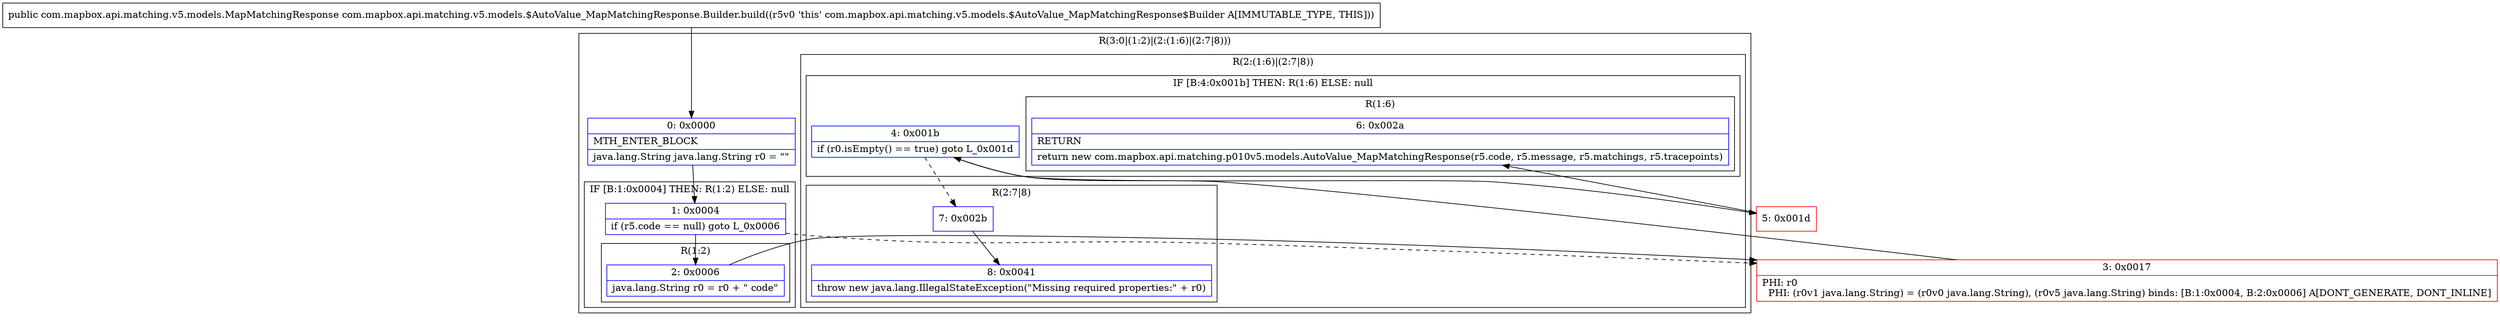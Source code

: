 digraph "CFG forcom.mapbox.api.matching.v5.models.$AutoValue_MapMatchingResponse.Builder.build()Lcom\/mapbox\/api\/matching\/v5\/models\/MapMatchingResponse;" {
subgraph cluster_Region_1483139853 {
label = "R(3:0|(1:2)|(2:(1:6)|(2:7|8)))";
node [shape=record,color=blue];
Node_0 [shape=record,label="{0\:\ 0x0000|MTH_ENTER_BLOCK\l|java.lang.String java.lang.String r0 = \"\"\l}"];
subgraph cluster_IfRegion_1076175857 {
label = "IF [B:1:0x0004] THEN: R(1:2) ELSE: null";
node [shape=record,color=blue];
Node_1 [shape=record,label="{1\:\ 0x0004|if (r5.code == null) goto L_0x0006\l}"];
subgraph cluster_Region_137490215 {
label = "R(1:2)";
node [shape=record,color=blue];
Node_2 [shape=record,label="{2\:\ 0x0006|java.lang.String r0 = r0 + \" code\"\l}"];
}
}
subgraph cluster_Region_152226594 {
label = "R(2:(1:6)|(2:7|8))";
node [shape=record,color=blue];
subgraph cluster_IfRegion_1825500903 {
label = "IF [B:4:0x001b] THEN: R(1:6) ELSE: null";
node [shape=record,color=blue];
Node_4 [shape=record,label="{4\:\ 0x001b|if (r0.isEmpty() == true) goto L_0x001d\l}"];
subgraph cluster_Region_1642304597 {
label = "R(1:6)";
node [shape=record,color=blue];
Node_6 [shape=record,label="{6\:\ 0x002a|RETURN\l|return new com.mapbox.api.matching.p010v5.models.AutoValue_MapMatchingResponse(r5.code, r5.message, r5.matchings, r5.tracepoints)\l}"];
}
}
subgraph cluster_Region_173823731 {
label = "R(2:7|8)";
node [shape=record,color=blue];
Node_7 [shape=record,label="{7\:\ 0x002b}"];
Node_8 [shape=record,label="{8\:\ 0x0041|throw new java.lang.IllegalStateException(\"Missing required properties:\" + r0)\l}"];
}
}
}
Node_3 [shape=record,color=red,label="{3\:\ 0x0017|PHI: r0 \l  PHI: (r0v1 java.lang.String) = (r0v0 java.lang.String), (r0v5 java.lang.String) binds: [B:1:0x0004, B:2:0x0006] A[DONT_GENERATE, DONT_INLINE]\l}"];
Node_5 [shape=record,color=red,label="{5\:\ 0x001d}"];
MethodNode[shape=record,label="{public com.mapbox.api.matching.v5.models.MapMatchingResponse com.mapbox.api.matching.v5.models.$AutoValue_MapMatchingResponse.Builder.build((r5v0 'this' com.mapbox.api.matching.v5.models.$AutoValue_MapMatchingResponse$Builder A[IMMUTABLE_TYPE, THIS])) }"];
MethodNode -> Node_0;
Node_0 -> Node_1;
Node_1 -> Node_2;
Node_1 -> Node_3[style=dashed];
Node_2 -> Node_3;
Node_4 -> Node_5;
Node_4 -> Node_7[style=dashed];
Node_7 -> Node_8;
Node_3 -> Node_4;
Node_5 -> Node_6;
}

